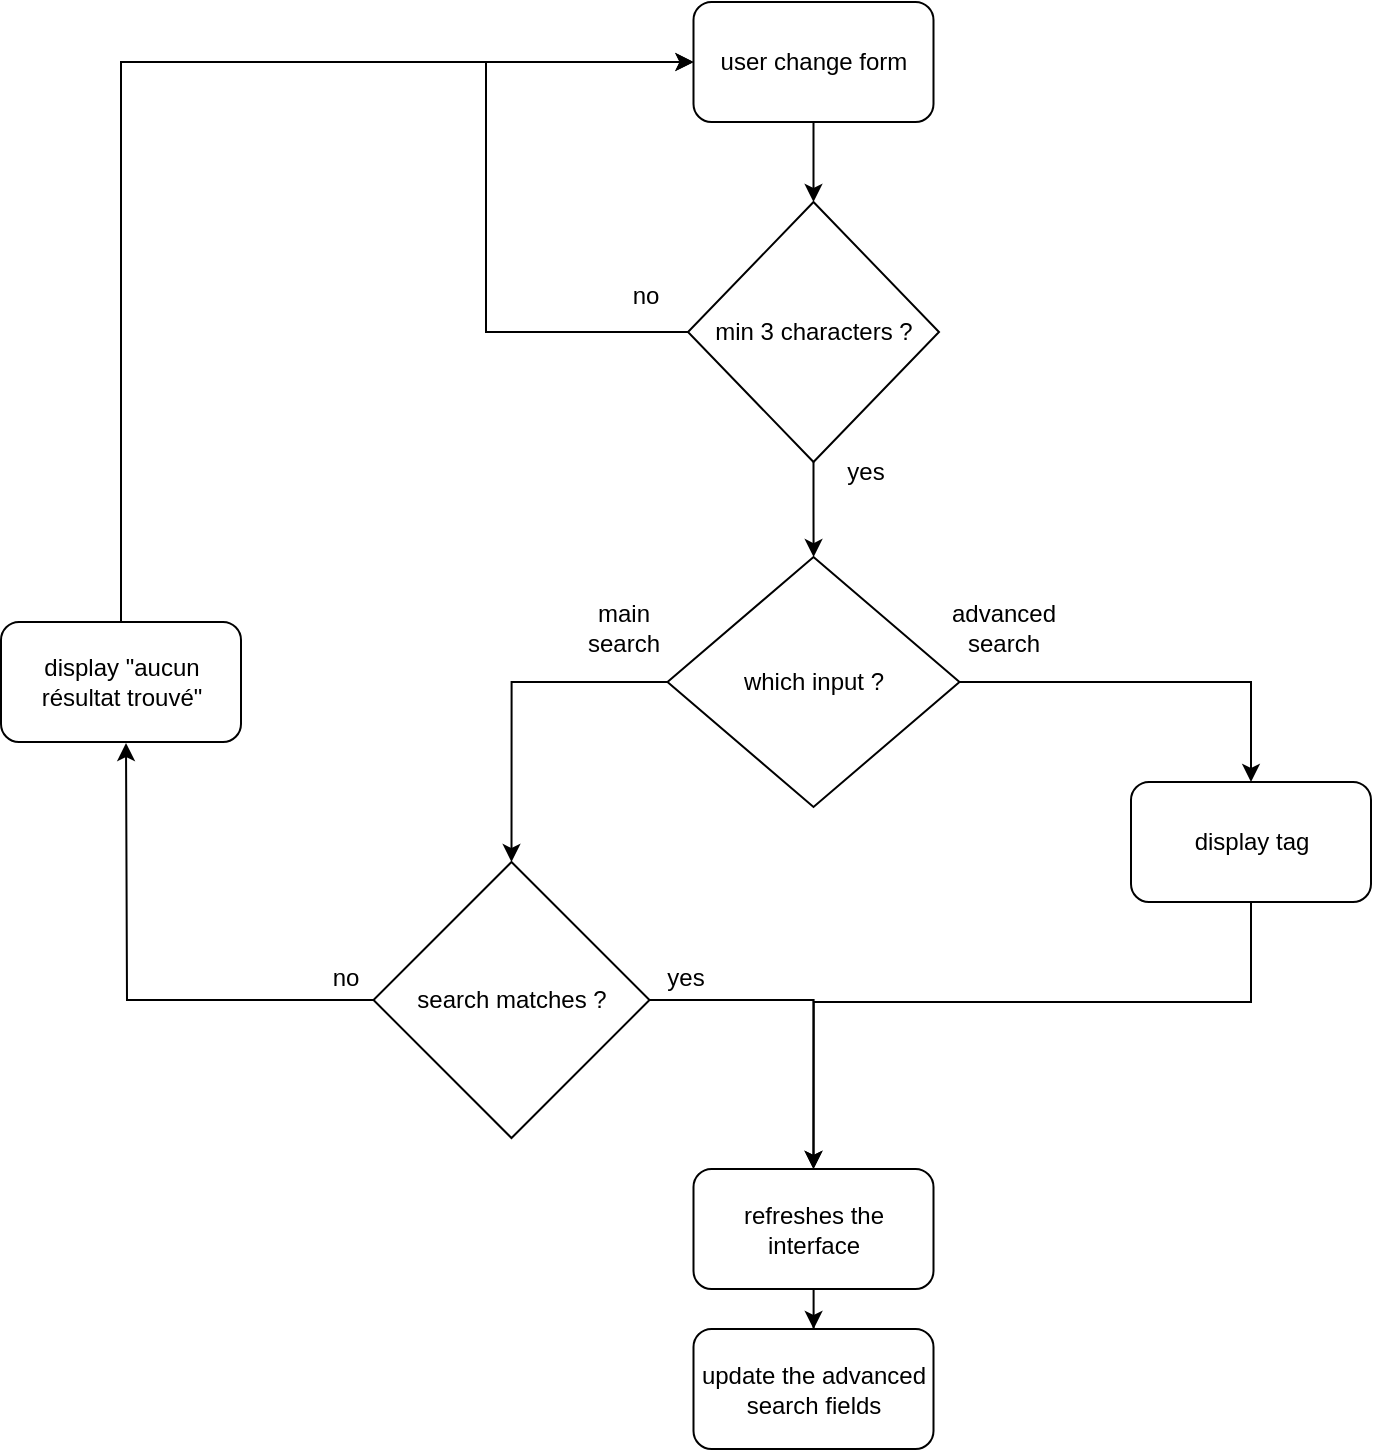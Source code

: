 <mxfile version="18.1.1" type="github">
  <diagram id="KbriIt30uOO37H-ZtImf" name="Page-1">
    <mxGraphModel dx="958" dy="817" grid="1" gridSize="10" guides="1" tooltips="1" connect="1" arrows="1" fold="1" page="1" pageScale="1" pageWidth="827" pageHeight="1169" math="0" shadow="0">
      <root>
        <mxCell id="0" />
        <mxCell id="1" parent="0" />
        <mxCell id="-CL84SH2chyq3mpjXUhF-61" style="edgeStyle=orthogonalEdgeStyle;rounded=0;orthogonalLoop=1;jettySize=auto;html=1;exitX=0;exitY=0.5;exitDx=0;exitDy=0;entryX=0;entryY=0.5;entryDx=0;entryDy=0;" parent="1" source="-CL84SH2chyq3mpjXUhF-1" target="-CL84SH2chyq3mpjXUhF-2" edge="1">
          <mxGeometry relative="1" as="geometry">
            <Array as="points">
              <mxPoint x="250" y="185" />
              <mxPoint x="250" y="50" />
            </Array>
          </mxGeometry>
        </mxCell>
        <mxCell id="VvxYHWHP6RJ2Q4RhiC8Y-1" style="edgeStyle=orthogonalEdgeStyle;rounded=0;orthogonalLoop=1;jettySize=auto;html=1;" edge="1" parent="1" source="-CL84SH2chyq3mpjXUhF-1" target="-CL84SH2chyq3mpjXUhF-48">
          <mxGeometry relative="1" as="geometry" />
        </mxCell>
        <mxCell id="-CL84SH2chyq3mpjXUhF-1" value="min 3 characters ? " style="rhombus;whiteSpace=wrap;html=1;" parent="1" vertex="1">
          <mxGeometry x="351" y="120" width="125.5" height="130" as="geometry" />
        </mxCell>
        <mxCell id="VvxYHWHP6RJ2Q4RhiC8Y-2" style="edgeStyle=orthogonalEdgeStyle;rounded=0;orthogonalLoop=1;jettySize=auto;html=1;entryX=0.5;entryY=0;entryDx=0;entryDy=0;" edge="1" parent="1" source="-CL84SH2chyq3mpjXUhF-2" target="-CL84SH2chyq3mpjXUhF-1">
          <mxGeometry relative="1" as="geometry" />
        </mxCell>
        <mxCell id="-CL84SH2chyq3mpjXUhF-2" value="user change form" style="rounded=1;whiteSpace=wrap;html=1;" parent="1" vertex="1">
          <mxGeometry x="353.75" y="20" width="120" height="60" as="geometry" />
        </mxCell>
        <mxCell id="-CL84SH2chyq3mpjXUhF-22" style="edgeStyle=orthogonalEdgeStyle;rounded=0;orthogonalLoop=1;jettySize=auto;html=1;entryX=0.5;entryY=0;entryDx=0;entryDy=0;" parent="1" source="-CL84SH2chyq3mpjXUhF-10" target="-CL84SH2chyq3mpjXUhF-14" edge="1">
          <mxGeometry relative="1" as="geometry">
            <mxPoint x="286" y="593.5" as="targetPoint" />
          </mxGeometry>
        </mxCell>
        <mxCell id="-CL84SH2chyq3mpjXUhF-44" value="" style="edgeStyle=orthogonalEdgeStyle;rounded=0;orthogonalLoop=1;jettySize=auto;html=1;entryX=0.5;entryY=1;entryDx=0;entryDy=0;" parent="1" source="-CL84SH2chyq3mpjXUhF-10" edge="1">
          <mxGeometry relative="1" as="geometry">
            <mxPoint x="70" y="390.5" as="targetPoint" />
          </mxGeometry>
        </mxCell>
        <mxCell id="-CL84SH2chyq3mpjXUhF-10" value="search matches ?" style="rhombus;whiteSpace=wrap;html=1;" parent="1" vertex="1">
          <mxGeometry x="193.75" y="450" width="138" height="138" as="geometry" />
        </mxCell>
        <mxCell id="-CL84SH2chyq3mpjXUhF-13" value="yes" style="text;html=1;strokeColor=none;fillColor=none;align=center;verticalAlign=middle;whiteSpace=wrap;rounded=0;" parent="1" vertex="1">
          <mxGeometry x="410" y="240" width="60" height="30" as="geometry" />
        </mxCell>
        <mxCell id="-CL84SH2chyq3mpjXUhF-21" value="" style="edgeStyle=orthogonalEdgeStyle;rounded=0;orthogonalLoop=1;jettySize=auto;html=1;" parent="1" source="-CL84SH2chyq3mpjXUhF-14" target="-CL84SH2chyq3mpjXUhF-19" edge="1">
          <mxGeometry relative="1" as="geometry" />
        </mxCell>
        <mxCell id="-CL84SH2chyq3mpjXUhF-14" value="refreshes the interface" style="rounded=1;whiteSpace=wrap;html=1;" parent="1" vertex="1">
          <mxGeometry x="353.75" y="603.5" width="120" height="60" as="geometry" />
        </mxCell>
        <mxCell id="-CL84SH2chyq3mpjXUhF-19" value="update the advanced search fields" style="rounded=1;whiteSpace=wrap;html=1;" parent="1" vertex="1">
          <mxGeometry x="353.75" y="683.5" width="120" height="60" as="geometry" />
        </mxCell>
        <mxCell id="VvxYHWHP6RJ2Q4RhiC8Y-4" style="edgeStyle=orthogonalEdgeStyle;rounded=0;orthogonalLoop=1;jettySize=auto;html=1;entryX=0.5;entryY=0;entryDx=0;entryDy=0;" edge="1" parent="1" source="-CL84SH2chyq3mpjXUhF-32" target="-CL84SH2chyq3mpjXUhF-14">
          <mxGeometry relative="1" as="geometry">
            <Array as="points">
              <mxPoint x="633" y="520" />
              <mxPoint x="414" y="520" />
            </Array>
          </mxGeometry>
        </mxCell>
        <mxCell id="-CL84SH2chyq3mpjXUhF-32" value="display tag" style="rounded=1;whiteSpace=wrap;html=1;" parent="1" vertex="1">
          <mxGeometry x="572.5" y="410" width="120" height="60" as="geometry" />
        </mxCell>
        <mxCell id="-CL84SH2chyq3mpjXUhF-41" value="no" style="text;html=1;strokeColor=none;fillColor=none;align=center;verticalAlign=middle;whiteSpace=wrap;rounded=0;" parent="1" vertex="1">
          <mxGeometry x="300" y="150" width="60" height="33" as="geometry" />
        </mxCell>
        <mxCell id="-CL84SH2chyq3mpjXUhF-51" style="edgeStyle=orthogonalEdgeStyle;rounded=0;orthogonalLoop=1;jettySize=auto;html=1;entryX=0;entryY=0.5;entryDx=0;entryDy=0;exitX=0.5;exitY=0;exitDx=0;exitDy=0;" parent="1" source="-CL84SH2chyq3mpjXUhF-43" target="-CL84SH2chyq3mpjXUhF-2" edge="1">
          <mxGeometry relative="1" as="geometry">
            <Array as="points">
              <mxPoint x="68" y="50" />
            </Array>
          </mxGeometry>
        </mxCell>
        <mxCell id="-CL84SH2chyq3mpjXUhF-43" value="display &quot;aucun résultat trouvé&quot;" style="rounded=1;whiteSpace=wrap;html=1;" parent="1" vertex="1">
          <mxGeometry x="7.5" y="330" width="120" height="60" as="geometry" />
        </mxCell>
        <mxCell id="-CL84SH2chyq3mpjXUhF-53" style="edgeStyle=orthogonalEdgeStyle;rounded=0;orthogonalLoop=1;jettySize=auto;html=1;entryX=0.5;entryY=0;entryDx=0;entryDy=0;" parent="1" source="-CL84SH2chyq3mpjXUhF-48" target="-CL84SH2chyq3mpjXUhF-32" edge="1">
          <mxGeometry relative="1" as="geometry">
            <mxPoint x="635" y="330.5" as="targetPoint" />
          </mxGeometry>
        </mxCell>
        <mxCell id="VvxYHWHP6RJ2Q4RhiC8Y-3" style="edgeStyle=orthogonalEdgeStyle;rounded=0;orthogonalLoop=1;jettySize=auto;html=1;entryX=0.5;entryY=0;entryDx=0;entryDy=0;" edge="1" parent="1" source="-CL84SH2chyq3mpjXUhF-48" target="-CL84SH2chyq3mpjXUhF-10">
          <mxGeometry relative="1" as="geometry" />
        </mxCell>
        <mxCell id="-CL84SH2chyq3mpjXUhF-48" value="which input ?" style="rhombus;whiteSpace=wrap;html=1;" parent="1" vertex="1">
          <mxGeometry x="340.75" y="297.5" width="146" height="125" as="geometry" />
        </mxCell>
        <mxCell id="-CL84SH2chyq3mpjXUhF-62" value="main search" style="text;html=1;strokeColor=none;fillColor=none;align=center;verticalAlign=middle;whiteSpace=wrap;rounded=0;" parent="1" vertex="1">
          <mxGeometry x="289" y="317.5" width="60" height="30" as="geometry" />
        </mxCell>
        <mxCell id="-CL84SH2chyq3mpjXUhF-63" value="advanced search" style="text;html=1;strokeColor=none;fillColor=none;align=center;verticalAlign=middle;whiteSpace=wrap;rounded=0;" parent="1" vertex="1">
          <mxGeometry x="478.5" y="317.5" width="60" height="30" as="geometry" />
        </mxCell>
        <mxCell id="wOP-oCa5yTnw8yk32LVc-1" value="yes" style="text;html=1;strokeColor=none;fillColor=none;align=center;verticalAlign=middle;whiteSpace=wrap;rounded=0;" parent="1" vertex="1">
          <mxGeometry x="320" y="493" width="60" height="30" as="geometry" />
        </mxCell>
        <mxCell id="wOP-oCa5yTnw8yk32LVc-3" value="no" style="text;html=1;strokeColor=none;fillColor=none;align=center;verticalAlign=middle;whiteSpace=wrap;rounded=0;" parent="1" vertex="1">
          <mxGeometry x="150" y="493" width="60" height="30" as="geometry" />
        </mxCell>
      </root>
    </mxGraphModel>
  </diagram>
</mxfile>
